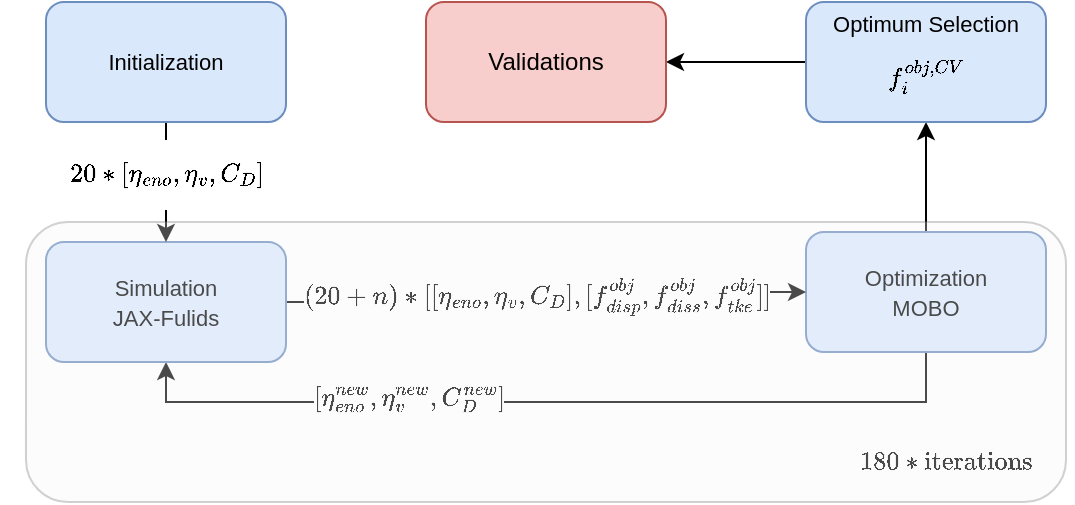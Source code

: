 <mxfile version="24.3.1" type="github">
  <diagram name="第 1 页" id="tldhjeFF_ZKe8F7cqq0K">
    <mxGraphModel dx="683" dy="344" grid="1" gridSize="10" guides="1" tooltips="1" connect="1" arrows="1" fold="1" page="1" pageScale="1" pageWidth="550" pageHeight="300" math="1" shadow="0">
      <root>
        <mxCell id="0" />
        <mxCell id="1" parent="0" />
        <mxCell id="Jecpp3KUwMeMVROZ-GCg-9" style="edgeStyle=orthogonalEdgeStyle;rounded=0;orthogonalLoop=1;jettySize=auto;html=1;entryX=0.5;entryY=1;entryDx=0;entryDy=0;" edge="1" parent="1" source="Jecpp3KUwMeMVROZ-GCg-1" target="Jecpp3KUwMeMVROZ-GCg-2">
          <mxGeometry relative="1" as="geometry">
            <Array as="points">
              <mxPoint x="465" y="225" />
              <mxPoint x="85" y="225" />
            </Array>
          </mxGeometry>
        </mxCell>
        <mxCell id="Jecpp3KUwMeMVROZ-GCg-10" value="$$ [\eta_{eno}^{new}, \eta_v^{new}, C_D^{new}]$$" style="edgeLabel;html=1;align=center;verticalAlign=middle;resizable=0;points=[];" vertex="1" connectable="0" parent="Jecpp3KUwMeMVROZ-GCg-9">
          <mxGeometry x="-0.182" y="-2" relative="1" as="geometry">
            <mxPoint x="-110" as="offset" />
          </mxGeometry>
        </mxCell>
        <mxCell id="Jecpp3KUwMeMVROZ-GCg-13" value="$$180 * \text{iterations}$$" style="edgeLabel;html=1;align=center;verticalAlign=middle;resizable=0;points=[];" vertex="1" connectable="0" parent="Jecpp3KUwMeMVROZ-GCg-9">
          <mxGeometry x="-0.911" y="-3" relative="1" as="geometry">
            <mxPoint x="13" y="36" as="offset" />
          </mxGeometry>
        </mxCell>
        <mxCell id="Jecpp3KUwMeMVROZ-GCg-12" value="" style="edgeStyle=orthogonalEdgeStyle;rounded=0;orthogonalLoop=1;jettySize=auto;html=1;" edge="1" parent="1" source="Jecpp3KUwMeMVROZ-GCg-1" target="Jecpp3KUwMeMVROZ-GCg-11">
          <mxGeometry relative="1" as="geometry" />
        </mxCell>
        <mxCell id="Jecpp3KUwMeMVROZ-GCg-1" value="&lt;font style=&quot;font-size: 11px;&quot;&gt;Optimization&lt;/font&gt;&lt;div&gt;&lt;font style=&quot;font-size: 11px;&quot;&gt;MOBO&lt;/font&gt;&lt;/div&gt;" style="rounded=1;whiteSpace=wrap;html=1;fillColor=#dae8fc;strokeColor=#6c8ebf;" vertex="1" parent="1">
          <mxGeometry x="405" y="140" width="120" height="60" as="geometry" />
        </mxCell>
        <mxCell id="Jecpp3KUwMeMVROZ-GCg-5" value="" style="edgeStyle=orthogonalEdgeStyle;rounded=0;orthogonalLoop=1;jettySize=auto;html=1;entryX=0;entryY=0.5;entryDx=0;entryDy=0;" edge="1" parent="1" source="Jecpp3KUwMeMVROZ-GCg-2" target="Jecpp3KUwMeMVROZ-GCg-1">
          <mxGeometry relative="1" as="geometry">
            <mxPoint x="595" y="140" as="targetPoint" />
          </mxGeometry>
        </mxCell>
        <mxCell id="Jecpp3KUwMeMVROZ-GCg-7" value="&amp;nbsp;$$(20+n)* [[\eta_{eno}, \eta_v, C_D],[f_{disp}^{obj}, f_{diss}^{obj}, f_{tke}^{obj}]]$$" style="edgeLabel;html=1;align=center;verticalAlign=middle;resizable=0;points=[];" vertex="1" connectable="0" parent="Jecpp3KUwMeMVROZ-GCg-5">
          <mxGeometry x="-0.34" relative="1" as="geometry">
            <mxPoint x="37" y="-10" as="offset" />
          </mxGeometry>
        </mxCell>
        <mxCell id="Jecpp3KUwMeMVROZ-GCg-2" value="&lt;font style=&quot;font-size: 11px;&quot;&gt;Simulation&lt;/font&gt;&lt;div&gt;&lt;font style=&quot;font-size: 11px;&quot;&gt;JAX-Fulids&lt;/font&gt;&lt;/div&gt;" style="rounded=1;whiteSpace=wrap;html=1;fillColor=#dae8fc;strokeColor=#6c8ebf;" vertex="1" parent="1">
          <mxGeometry x="25" y="145" width="120" height="60" as="geometry" />
        </mxCell>
        <mxCell id="Jecpp3KUwMeMVROZ-GCg-4" value="" style="edgeStyle=orthogonalEdgeStyle;rounded=0;orthogonalLoop=1;jettySize=auto;html=1;" edge="1" parent="1" source="Jecpp3KUwMeMVROZ-GCg-3" target="Jecpp3KUwMeMVROZ-GCg-2">
          <mxGeometry relative="1" as="geometry" />
        </mxCell>
        <mxCell id="Jecpp3KUwMeMVROZ-GCg-6" value="$$20 * [\eta_{eno}, \eta_v, C_D]$$" style="edgeLabel;html=1;align=center;verticalAlign=middle;resizable=0;points=[];" vertex="1" connectable="0" parent="Jecpp3KUwMeMVROZ-GCg-4">
          <mxGeometry x="0.16" y="1" relative="1" as="geometry">
            <mxPoint x="-1" y="-9" as="offset" />
          </mxGeometry>
        </mxCell>
        <mxCell id="Jecpp3KUwMeMVROZ-GCg-3" value="&lt;font style=&quot;font-size: 11px;&quot;&gt;Initialization&lt;/font&gt;" style="rounded=1;whiteSpace=wrap;html=1;fillColor=#dae8fc;strokeColor=#6c8ebf;" vertex="1" parent="1">
          <mxGeometry x="25" y="25" width="120" height="60" as="geometry" />
        </mxCell>
        <mxCell id="Jecpp3KUwMeMVROZ-GCg-16" value="" style="edgeStyle=orthogonalEdgeStyle;rounded=0;orthogonalLoop=1;jettySize=auto;html=1;" edge="1" parent="1" source="Jecpp3KUwMeMVROZ-GCg-11" target="Jecpp3KUwMeMVROZ-GCg-15">
          <mxGeometry relative="1" as="geometry" />
        </mxCell>
        <mxCell id="Jecpp3KUwMeMVROZ-GCg-11" value="&lt;font style=&quot;font-size: 11px;&quot;&gt;Optimum Selection&lt;/font&gt;&lt;div&gt;&lt;font style=&quot;font-size: 11px;&quot;&gt;$$&amp;nbsp;f_i^{obj,CV}$$&lt;/font&gt;&lt;/div&gt;" style="rounded=1;whiteSpace=wrap;html=1;fillColor=#dae8fc;strokeColor=#6c8ebf;" vertex="1" parent="1">
          <mxGeometry x="405" y="25" width="120" height="60" as="geometry" />
        </mxCell>
        <mxCell id="Jecpp3KUwMeMVROZ-GCg-14" value="" style="rounded=1;whiteSpace=wrap;html=1;fillColor=#f5f5f5;fontColor=#333333;strokeColor=#666666;opacity=30;" vertex="1" parent="1">
          <mxGeometry x="15" y="135" width="520" height="140" as="geometry" />
        </mxCell>
        <mxCell id="Jecpp3KUwMeMVROZ-GCg-15" value="Validations" style="rounded=1;whiteSpace=wrap;html=1;fillColor=#f8cecc;strokeColor=#b85450;" vertex="1" parent="1">
          <mxGeometry x="215" y="25" width="120" height="60" as="geometry" />
        </mxCell>
      </root>
    </mxGraphModel>
  </diagram>
</mxfile>
